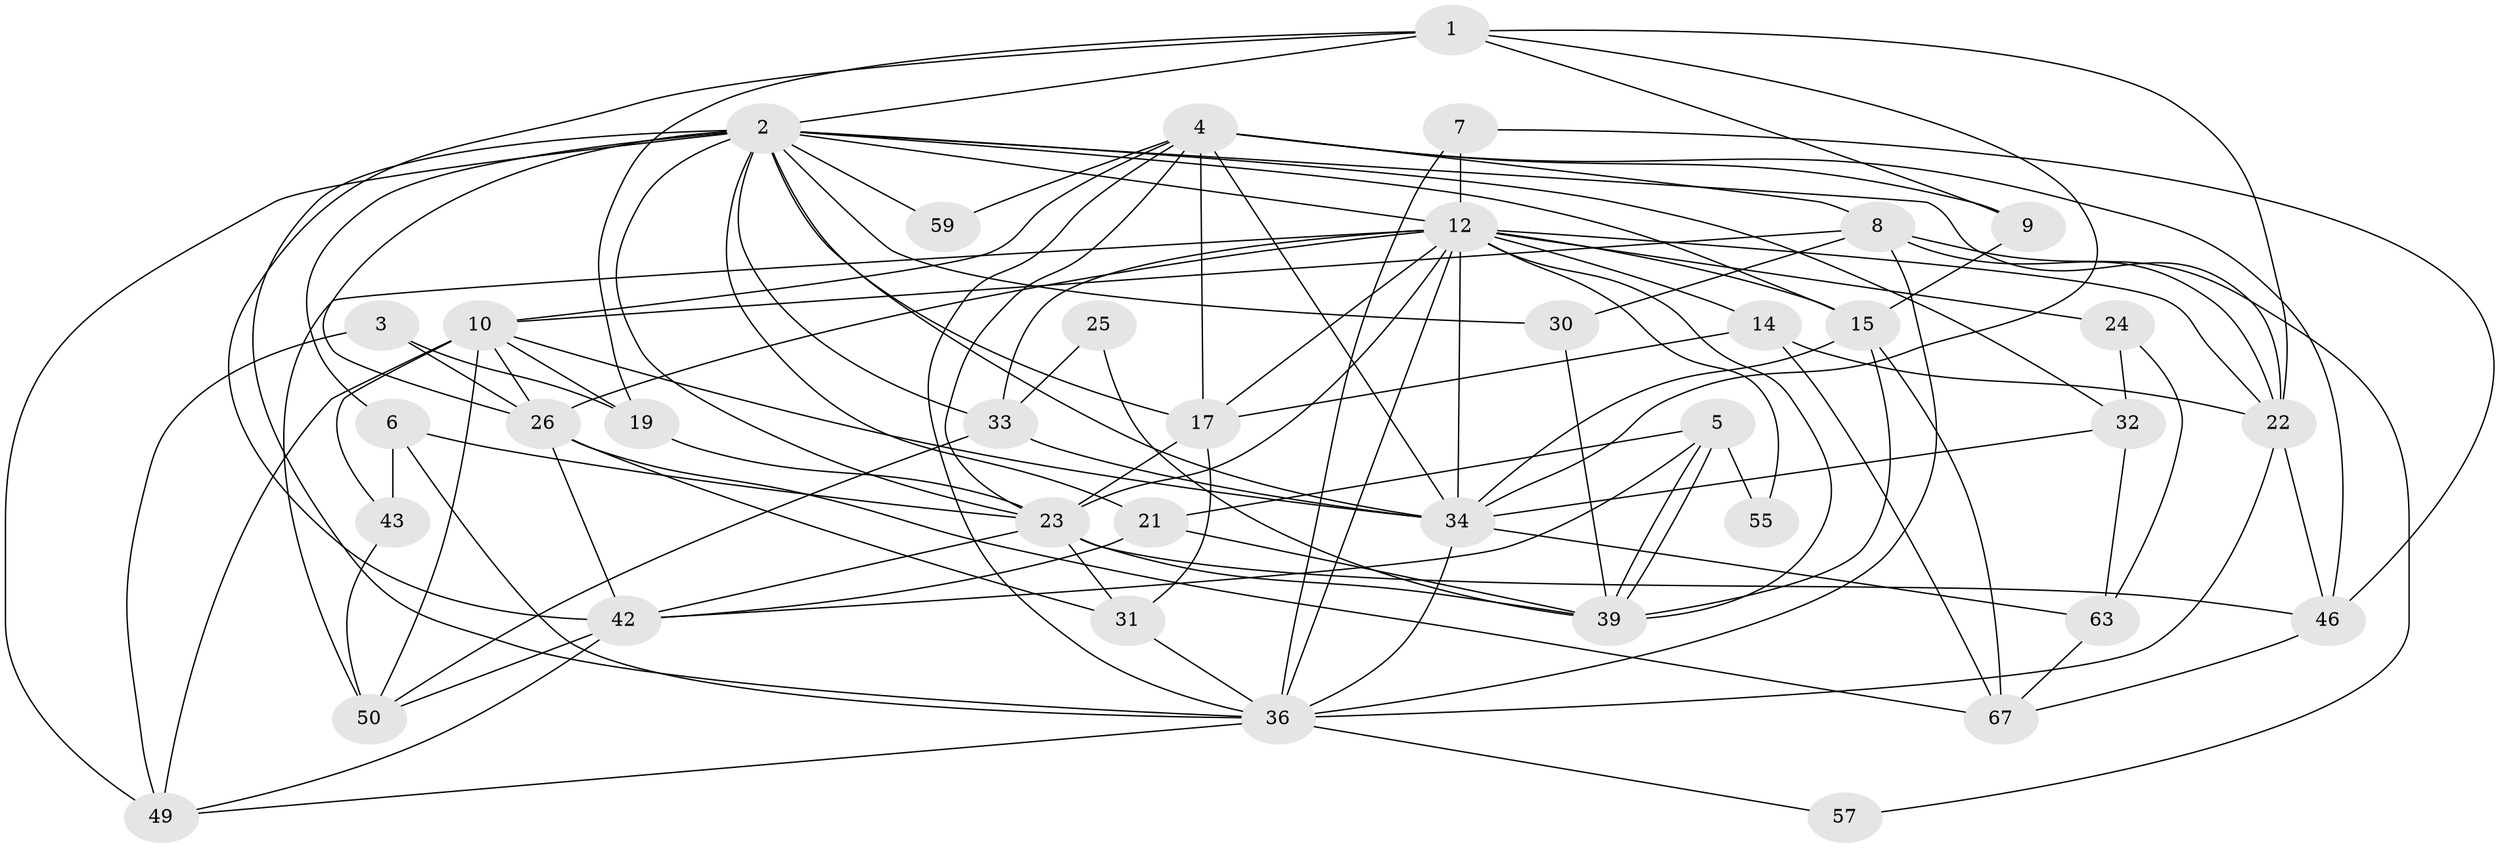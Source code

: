 // original degree distribution, {3: 0.3116883116883117, 5: 0.19480519480519481, 4: 0.15584415584415584, 2: 0.15584415584415584, 7: 0.03896103896103896, 6: 0.12987012987012986, 8: 0.012987012987012988}
// Generated by graph-tools (version 1.1) at 2025/15/03/09/25 04:15:04]
// undirected, 38 vertices, 108 edges
graph export_dot {
graph [start="1"]
  node [color=gray90,style=filled];
  1 [super="+16"];
  2 [super="+29+18+38"];
  3 [super="+41"];
  4 [super="+13+48"];
  5 [super="+75"];
  6 [super="+60"];
  7;
  8 [super="+47"];
  9;
  10 [super="+11"];
  12 [super="+37+58+20"];
  14 [super="+66"];
  15 [super="+35"];
  17;
  19 [super="+45"];
  21;
  22 [super="+69+56"];
  23 [super="+70+28"];
  24;
  25;
  26 [super="+27"];
  30;
  31 [super="+64"];
  32;
  33;
  34 [super="+53+44"];
  36 [super="+54"];
  39 [super="+40"];
  42 [super="+76"];
  43;
  46;
  49;
  50;
  55;
  57;
  59;
  63;
  67;
  1 -- 2;
  1 -- 34;
  1 -- 9;
  1 -- 42;
  1 -- 19;
  1 -- 22;
  2 -- 32;
  2 -- 17;
  2 -- 34;
  2 -- 12;
  2 -- 21;
  2 -- 30;
  2 -- 33;
  2 -- 49;
  2 -- 59;
  2 -- 15;
  2 -- 26;
  2 -- 36 [weight=2];
  2 -- 22;
  2 -- 23;
  2 -- 6;
  3 -- 19;
  3 -- 49;
  3 -- 26;
  4 -- 17;
  4 -- 46;
  4 -- 9 [weight=2];
  4 -- 34;
  4 -- 36;
  4 -- 23;
  4 -- 8;
  4 -- 10;
  4 -- 59;
  5 -- 39;
  5 -- 39;
  5 -- 21;
  5 -- 42;
  5 -- 55;
  6 -- 36 [weight=2];
  6 -- 23;
  6 -- 43;
  7 -- 46;
  7 -- 36;
  7 -- 12;
  8 -- 10;
  8 -- 57;
  8 -- 30;
  8 -- 36;
  8 -- 22;
  9 -- 15;
  10 -- 34;
  10 -- 43;
  10 -- 49;
  10 -- 50;
  10 -- 26;
  10 -- 19;
  12 -- 17;
  12 -- 55;
  12 -- 14 [weight=2];
  12 -- 33;
  12 -- 50;
  12 -- 24;
  12 -- 15;
  12 -- 36 [weight=2];
  12 -- 22;
  12 -- 34;
  12 -- 39;
  12 -- 26;
  12 -- 23;
  14 -- 17;
  14 -- 67;
  14 -- 22;
  15 -- 39;
  15 -- 67;
  15 -- 34;
  17 -- 23;
  17 -- 31;
  19 -- 23;
  21 -- 42;
  21 -- 39;
  22 -- 46;
  22 -- 36 [weight=2];
  23 -- 31;
  23 -- 39;
  23 -- 42;
  23 -- 46;
  24 -- 63;
  24 -- 32;
  25 -- 33;
  25 -- 39;
  26 -- 42;
  26 -- 31;
  26 -- 67;
  30 -- 39;
  31 -- 36;
  32 -- 63;
  32 -- 34;
  33 -- 34;
  33 -- 50;
  34 -- 63;
  34 -- 36;
  36 -- 49;
  36 -- 57;
  42 -- 50;
  42 -- 49;
  43 -- 50;
  46 -- 67;
  63 -- 67;
}
